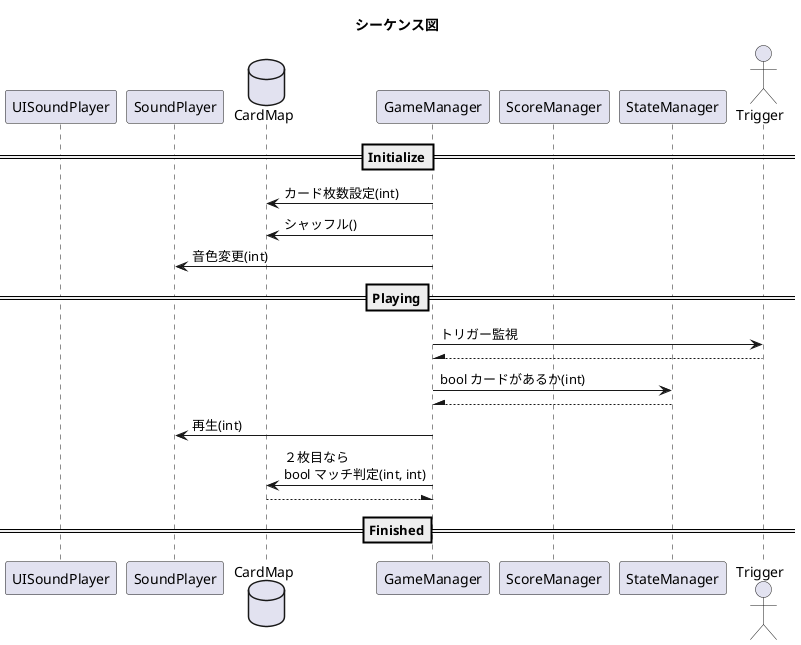 ' マネージャークラス同士の処理だけ書くだけで十分らしい
' BookStoreControllerはJsonDatabaseの値を自由に取ってこられるものとする
' 関数は基本的にInvokeで実行し、引数が必要な物はprivate変数で賄う

@startuml
title
シーケンス図
end title

participant UISoundPlayer as uisp
participant SoundPlayer as sp
database CardMap as cm
participant GameManager as gm
participant ScoreManager as sm
participant StateManager as st
actor Trigger as t

==Initialize==
gm -> cm: カード枚数設定(int)
gm -> cm: シャッフル()
gm -> sp: 音色変更(int)

==Playing==
gm -> t: トリガー監視
gm /-- t
gm -> st: bool カードがあるか(int)
gm /-- st
gm -> sp: 再生(int)
gm -> cm: ２枚目なら\nbool マッチ判定(int, int)
gm /-- cm



'alt 詳細を見て本を確定
'    uni -> ui : 他の本をクリック
'    note left : その本の詳細を表示
'else
'    uni -> ui: もう一度同じ本をクリックで確定
'    note left : 次の処理へ進む
'end

==Finished==

@end